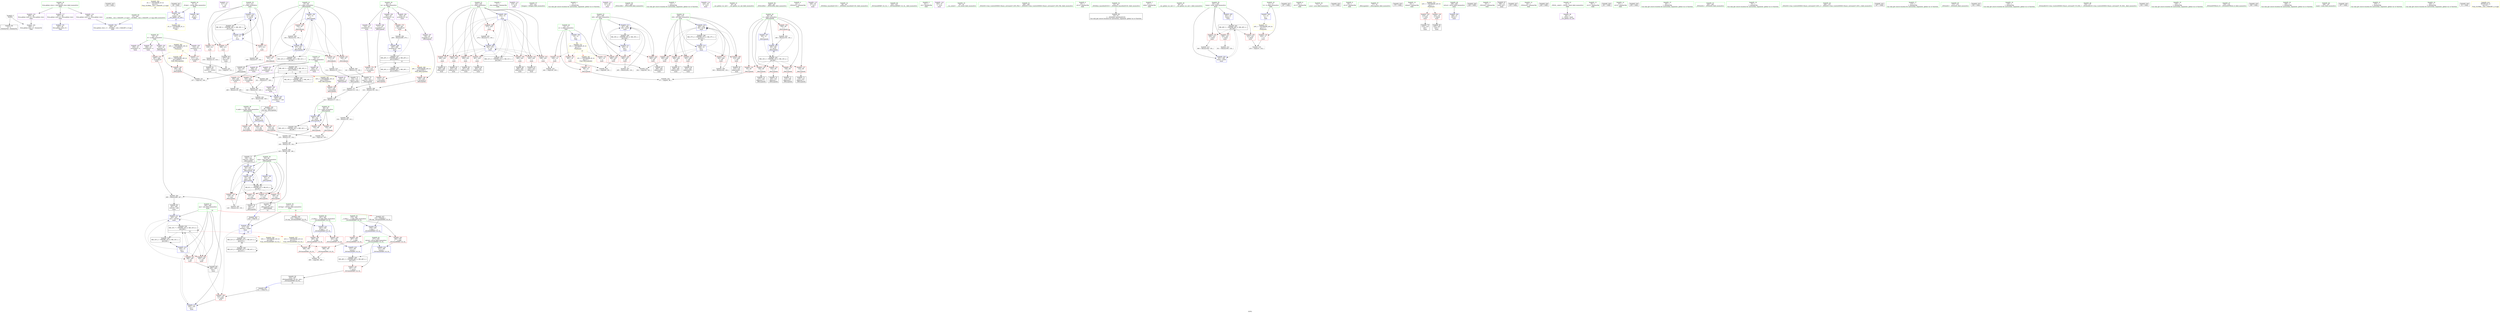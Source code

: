 digraph "SVFG" {
	label="SVFG";

	Node0x559d6043c0b0 [shape=record,color=grey,label="{NodeID: 0\nNullPtr}"];
	Node0x559d6043c0b0 -> Node0x559d60451ab0[style=solid];
	Node0x559d6043c0b0 -> Node0x559d604534a0[style=solid];
	Node0x559d6048faf0 [shape=record,color=black,label="{NodeID: 443\n164 = PHI()\n}"];
	Node0x559d604535a0 [shape=record,color=blue,label="{NodeID: 194\n8\<--69\n_ZL2pi\<--call\n__cxx_global_var_init.1\n|{<s0>23}}"];
	Node0x559d604535a0:s0 -> Node0x559d6047e020[style=dashed,color=blue];
	Node0x559d6044fec0 [shape=record,color=purple,label="{NodeID: 111\n217\<--23\n\<--.str\nmain\n}"];
	Node0x559d6044e790 [shape=record,color=green,label="{NodeID: 28\n18\<--19\nh\<--h_field_insensitive\nGlob }"];
	Node0x559d6044e790 -> Node0x559d60450790[style=solid];
	Node0x559d6044e790 -> Node0x559d60450860[style=solid];
	Node0x559d6044e790 -> Node0x559d60450930[style=solid];
	Node0x559d6044e790 -> Node0x559d60450a00[style=solid];
	Node0x559d604618f0 [shape=record,color=grey,label="{NodeID: 305\n129 = Binary(128, 130, )\n}"];
	Node0x559d604618f0 -> Node0x559d60453a80[style=solid];
	Node0x559d6045bb90 [shape=record,color=blue,label="{NodeID: 222\n381\<--376\n__b.addr\<--__b\n_ZSt3minIiERKT_S2_S2_\n}"];
	Node0x559d6045bb90 -> Node0x559d60458b80[style=dashed];
	Node0x559d6045bb90 -> Node0x559d60458c50[style=dashed];
	Node0x559d604566f0 [shape=record,color=red,label="{NodeID: 139\n159\<--85\n\<--i\n_Z8tryspeedx\n}"];
	Node0x559d604566f0 -> Node0x559d604615f0[style=solid];
	Node0x559d60451170 [shape=record,color=green,label="{NodeID: 56\n213\<--214\nref.tmp\<--ref.tmp_field_insensitive\nmain\n|{|<s1>16}}"];
	Node0x559d60451170 -> Node0x559d6045b6b0[style=solid];
	Node0x559d60451170:s1 -> Node0x559d6048f0e0[style=solid,color=red];
	Node0x559d60457db0 [shape=record,color=red,label="{NodeID: 167\n308\<--209\n\<--i30\nmain\n}"];
	Node0x559d60457db0 -> Node0x559d60452f60[style=solid];
	Node0x559d604529b0 [shape=record,color=black,label="{NodeID: 84\n257\<--256\nidxprom14\<--\nmain\n}"];
	Node0x559d6043b0e0 [shape=record,color=green,label="{NodeID: 1\n7\<--1\n__dso_handle\<--dummyObj\nGlob }"];
	Node0x559d60477da0 [shape=record,color=yellow,style=double,label="{NodeID: 361\n4V_1 = ENCHI(MR_4V_0)\npts\{15 \}\nFun[_Z8tryspeedx]}"];
	Node0x559d60477da0 -> Node0x559d60455850[style=dashed];
	Node0x559d60453670 [shape=record,color=blue,label="{NodeID: 195\n81\<--80\nrt.addr\<--rt\n_Z8tryspeedx\n}"];
	Node0x559d60453670 -> Node0x559d60455d30[style=dashed];
	Node0x559d60453670 -> Node0x559d60455e00[style=dashed];
	Node0x559d60453670 -> Node0x559d60455ed0[style=dashed];
	Node0x559d6044ff90 [shape=record,color=purple,label="{NodeID: 112\n218\<--25\n\<--.str.2\nmain\n}"];
	Node0x559d6044e890 [shape=record,color=green,label="{NodeID: 29\n20\<--21\nm\<--m_field_insensitive\nGlob }"];
	Node0x559d6044e890 -> Node0x559d6044fab0[style=solid];
	Node0x559d6044e890 -> Node0x559d6044fb80[style=solid];
	Node0x559d6044e890 -> Node0x559d6044fc50[style=solid];
	Node0x559d6044e890 -> Node0x559d6044fd20[style=solid];
	Node0x559d6044e890 -> Node0x559d6044fdf0[style=solid];
	Node0x559d60461a70 [shape=record,color=grey,label="{NodeID: 306\n343 = Binary(342, 130, )\n}"];
	Node0x559d60461a70 -> Node0x559d6045b920[style=solid];
	Node0x559d6045bc60 [shape=record,color=blue,label="{NodeID: 223\n377\<--391\nretval\<--\n_ZSt3minIiERKT_S2_S2_\n}"];
	Node0x559d6045bc60 -> Node0x559d6046e2f0[style=dashed];
	Node0x559d604567c0 [shape=record,color=red,label="{NodeID: 140\n101\<--87\n\<--j\n_Z8tryspeedx\n}"];
	Node0x559d604567c0 -> Node0x559d60451d80[style=solid];
	Node0x559d60451240 [shape=record,color=green,label="{NodeID: 57\n220\<--221\nfreopen\<--freopen_field_insensitive\n}"];
	Node0x559d60457e80 [shape=record,color=red,label="{NodeID: 168\n314\<--209\n\<--i30\nmain\n}"];
	Node0x559d60457e80 -> Node0x559d60453030[style=solid];
	Node0x559d60452a80 [shape=record,color=black,label="{NodeID: 85\n262\<--261\nidxprom16\<--\nmain\n}"];
	Node0x559d60441b80 [shape=record,color=green,label="{NodeID: 2\n9\<--1\n\<--dummyObj\nCan only get source location for instruction, argument, global var or function.}"];
	Node0x559d60453740 [shape=record,color=blue,label="{NodeID: 196\n83\<--12\nsum\<--\n_Z8tryspeedx\n}"];
	Node0x559d60453740 -> Node0x559d604759f0[style=dashed];
	Node0x559d60450060 [shape=record,color=purple,label="{NodeID: 113\n223\<--28\n\<--.str.3\nmain\n}"];
	Node0x559d6044e990 [shape=record,color=green,label="{NodeID: 30\n39\<--43\nllvm.global_ctors\<--llvm.global_ctors_field_insensitive\nGlob }"];
	Node0x559d6044e990 -> Node0x559d604554b0[style=solid];
	Node0x559d6044e990 -> Node0x559d60455580[style=solid];
	Node0x559d6044e990 -> Node0x559d60455680[style=solid];
	Node0x559d60461bf0 [shape=record,color=grey,label="{NodeID: 307\n295 = Binary(294, 130, )\n}"];
	Node0x559d60461bf0 -> Node0x559d6045b440[style=solid];
	Node0x559d6045bd30 [shape=record,color=blue,label="{NodeID: 224\n377\<--394\nretval\<--\n_ZSt3minIiERKT_S2_S2_\n}"];
	Node0x559d6045bd30 -> Node0x559d6046e2f0[style=dashed];
	Node0x559d60456890 [shape=record,color=red,label="{NodeID: 141\n113\<--87\n\<--j\n_Z8tryspeedx\n}"];
	Node0x559d60456890 -> Node0x559d60462070[style=solid];
	Node0x559d60451340 [shape=record,color=green,label="{NodeID: 58\n227\<--228\n_ZNSirsERi\<--_ZNSirsERi_field_insensitive\n}"];
	Node0x559d60457f50 [shape=record,color=red,label="{NodeID: 169\n322\<--209\n\<--i30\nmain\n}"];
	Node0x559d60457f50 -> Node0x559d604531d0[style=solid];
	Node0x559d60452b50 [shape=record,color=black,label="{NodeID: 86\n266\<--265\nidxprom18\<--\nmain\n}"];
	Node0x559d60441c10 [shape=record,color=green,label="{NodeID: 3\n12\<--1\n\<--dummyObj\nCan only get source location for instruction, argument, global var or function.}"];
	Node0x559d60453810 [shape=record,color=blue,label="{NodeID: 197\n85\<--12\ni\<--\n_Z8tryspeedx\n}"];
	Node0x559d60453810 -> Node0x559d60475ef0[style=dashed];
	Node0x559d60450130 [shape=record,color=purple,label="{NodeID: 114\n224\<--30\n\<--.str.4\nmain\n}"];
	Node0x559d6044ea90 [shape=record,color=green,label="{NodeID: 31\n44\<--45\n__cxx_global_var_init\<--__cxx_global_var_init_field_insensitive\n}"];
	Node0x559d60461d70 [shape=record,color=grey,label="{NodeID: 308\n338 = Binary(337, 130, )\n}"];
	Node0x559d60461d70 -> Node0x559d6045b850[style=solid];
	Node0x559d60456960 [shape=record,color=red,label="{NodeID: 142\n140\<--87\n\<--j\n_Z8tryspeedx\n}"];
	Node0x559d60456960 -> Node0x559d60461170[style=solid];
	Node0x559d60451440 [shape=record,color=green,label="{NodeID: 59\n246\<--247\n_ZNSirsERx\<--_ZNSirsERx_field_insensitive\n}"];
	Node0x559d60458020 [shape=record,color=red,label="{NodeID: 170\n342\<--209\n\<--i30\nmain\n}"];
	Node0x559d60458020 -> Node0x559d60461a70[style=solid];
	Node0x559d60452c20 [shape=record,color=black,label="{NodeID: 87\n285\<--284\nidxprom24\<--\nmain\n}"];
	Node0x559d60441ca0 [shape=record,color=green,label="{NodeID: 4\n22\<--1\n_ZSt4cerr\<--dummyObj\nGlob }"];
	Node0x559d604538e0 [shape=record,color=blue,label="{NodeID: 198\n87\<--12\nj\<--\n_Z8tryspeedx\n}"];
	Node0x559d604538e0 -> Node0x559d604567c0[style=dashed];
	Node0x559d604538e0 -> Node0x559d60456890[style=dashed];
	Node0x559d604538e0 -> Node0x559d60456960[style=dashed];
	Node0x559d604538e0 -> Node0x559d60456a30[style=dashed];
	Node0x559d604538e0 -> Node0x559d60453c20[style=dashed];
	Node0x559d604538e0 -> Node0x559d604763f0[style=dashed];
	Node0x559d60455390 [shape=record,color=purple,label="{NodeID: 115\n346\<--35\n\<--.str.5\nmain\n}"];
	Node0x559d6044eb90 [shape=record,color=green,label="{NodeID: 32\n48\<--49\n_ZNSt8ios_base4InitC1Ev\<--_ZNSt8ios_base4InitC1Ev_field_insensitive\n}"];
	Node0x559d60461ef0 [shape=record,color=grey,label="{NodeID: 309\n135 = Binary(133, 134, )\n}"];
	Node0x559d60461ef0 -> Node0x559d60460cf0[style=solid];
	Node0x559d60456a30 [shape=record,color=red,label="{NodeID: 143\n154\<--87\n\<--j\n_Z8tryspeedx\n}"];
	Node0x559d60456a30 -> Node0x559d604609f0[style=solid];
	Node0x559d60451540 [shape=record,color=green,label="{NodeID: 60\n332\<--333\n_ZSt3minIiERKT_S2_S2_\<--_ZSt3minIiERKT_S2_S2__field_insensitive\n}"];
	Node0x559d604580f0 [shape=record,color=red,label="{NodeID: 171\n306\<--211\n\<--j\nmain\n}"];
	Node0x559d604580f0 -> Node0x559d60452e90[style=solid];
	Node0x559d60452cf0 [shape=record,color=black,label="{NodeID: 88\n289\<--288\nconv\<--\nmain\n}"];
	Node0x559d60452cf0 -> Node0x559d60461770[style=solid];
	Node0x559d60441d30 [shape=record,color=green,label="{NodeID: 5\n23\<--1\n.str\<--dummyObj\nGlob }"];
	Node0x559d604539b0 [shape=record,color=blue,label="{NodeID: 199\n89\<--122\nc\<--mul9\n_Z8tryspeedx\n}"];
	Node0x559d604539b0 -> Node0x559d60456b00[style=dashed];
	Node0x559d604539b0 -> Node0x559d60456bd0[style=dashed];
	Node0x559d604539b0 -> Node0x559d604539b0[style=dashed];
	Node0x559d604539b0 -> Node0x559d604768f0[style=dashed];
	Node0x559d60455420 [shape=record,color=purple,label="{NodeID: 116\n353\<--37\n\<--.str.6\nmain\n}"];
	Node0x559d6044ec90 [shape=record,color=green,label="{NodeID: 33\n54\<--55\n__cxa_atexit\<--__cxa_atexit_field_insensitive\n}"];
	Node0x559d60462070 [shape=record,color=grey,label="{NodeID: 310\n114 = Binary(115, 113, )\n}"];
	Node0x559d60462070 -> Node0x559d60451ff0[style=solid];
	Node0x559d60456b00 [shape=record,color=red,label="{NodeID: 144\n125\<--89\n\<--c\n_Z8tryspeedx\n}"];
	Node0x559d60456b00 -> Node0x559d60462970[style=solid];
	Node0x559d60451640 [shape=record,color=green,label="{NodeID: 61\n348\<--349\n_ZStlsISt11char_traitsIcEERSt13basic_ostreamIcT_ES5_PKc\<--_ZStlsISt11char_traitsIcEERSt13basic_ostreamIcT_ES5_PKc_field_insensitive\n}"];
	Node0x559d604581c0 [shape=record,color=red,label="{NodeID: 172\n318\<--211\n\<--j\nmain\n}"];
	Node0x559d604581c0 -> Node0x559d604627f0[style=solid];
	Node0x559d60452dc0 [shape=record,color=black,label="{NodeID: 89\n291\<--290\nconv26\<--add\nmain\n}"];
	Node0x559d60452dc0 -> Node0x559d6045b370[style=solid];
	Node0x559d6044d650 [shape=record,color=green,label="{NodeID: 6\n25\<--1\n.str.2\<--dummyObj\nGlob }"];
	Node0x559d60453a80 [shape=record,color=blue,label="{NodeID: 200\n83\<--129\nsum\<--inc\n_Z8tryspeedx\n}"];
	Node0x559d60453a80 -> Node0x559d60455fa0[style=dashed];
	Node0x559d60453a80 -> Node0x559d60456070[style=dashed];
	Node0x559d60453a80 -> Node0x559d60453a80[style=dashed];
	Node0x559d60453a80 -> Node0x559d60453b50[style=dashed];
	Node0x559d60453a80 -> Node0x559d604759f0[style=dashed];
	Node0x559d604554b0 [shape=record,color=purple,label="{NodeID: 117\n407\<--39\nllvm.global_ctors_0\<--llvm.global_ctors\nGlob }"];
	Node0x559d604554b0 -> Node0x559d604591c0[style=solid];
	Node0x559d6044ed90 [shape=record,color=green,label="{NodeID: 34\n53\<--59\n_ZNSt8ios_base4InitD1Ev\<--_ZNSt8ios_base4InitD1Ev_field_insensitive\n}"];
	Node0x559d6044ed90 -> Node0x559d60451c80[style=solid];
	Node0x559d604621f0 [shape=record,color=grey,label="{NodeID: 311\n117 = Binary(112, 116, )\n}"];
	Node0x559d604621f0 -> Node0x559d60462670[style=solid];
	Node0x559d60456bd0 [shape=record,color=red,label="{NodeID: 145\n134\<--89\n\<--c\n_Z8tryspeedx\n}"];
	Node0x559d60456bd0 -> Node0x559d60461ef0[style=solid];
	Node0x559d60451740 [shape=record,color=green,label="{NodeID: 62\n377\<--378\nretval\<--retval_field_insensitive\n_ZSt3minIiERKT_S2_S2_\n}"];
	Node0x559d60451740 -> Node0x559d60458910[style=solid];
	Node0x559d60451740 -> Node0x559d6045bc60[style=solid];
	Node0x559d60451740 -> Node0x559d6045bd30[style=solid];
	Node0x559d6047e020 [shape=record,color=yellow,style=double,label="{NodeID: 422\n2V_2 = CSCHI(MR_2V_1)\npts\{10 \}\nCS[]}"];
	Node0x559d604719f0 [shape=record,color=black,label="{NodeID: 339\nMR_33V_7 = PHI(MR_33V_8, MR_33V_6, )\npts\{206 \}\n|{|<s5>16}}"];
	Node0x559d604719f0 -> Node0x559d604579a0[style=dashed];
	Node0x559d604719f0 -> Node0x559d60458840[style=dashed];
	Node0x559d604719f0 -> Node0x559d6045b780[style=dashed];
	Node0x559d604719f0 -> Node0x559d604719f0[style=dashed];
	Node0x559d604719f0 -> Node0x559d604736f0[style=dashed];
	Node0x559d604719f0:s5 -> Node0x559d60477910[style=dashed,color=red];
	Node0x559d60458290 [shape=record,color=red,label="{NodeID: 173\n337\<--211\n\<--j\nmain\n}"];
	Node0x559d60458290 -> Node0x559d60461d70[style=solid];
	Node0x559d60452e90 [shape=record,color=black,label="{NodeID: 90\n307\<--306\nconv35\<--\nmain\n}"];
	Node0x559d60452e90 -> Node0x559d60463570[style=solid];
	Node0x559d6044d6e0 [shape=record,color=green,label="{NodeID: 7\n27\<--1\nstdin\<--dummyObj\nGlob }"];
	Node0x559d60478310 [shape=record,color=yellow,style=double,label="{NodeID: 367\n16V_1 = ENCHI(MR_16V_0)\npts\{170000 \}\nFun[_Z8tryspeedx]}"];
	Node0x559d60478310 -> Node0x559d60456e40[style=dashed];
	Node0x559d60453b50 [shape=record,color=blue,label="{NodeID: 201\n83\<--150\nsum\<--conv19\n_Z8tryspeedx\n}"];
	Node0x559d60453b50 -> Node0x559d60455fa0[style=dashed];
	Node0x559d60453b50 -> Node0x559d60456070[style=dashed];
	Node0x559d60453b50 -> Node0x559d60453a80[style=dashed];
	Node0x559d60453b50 -> Node0x559d60453b50[style=dashed];
	Node0x559d60453b50 -> Node0x559d604759f0[style=dashed];
	Node0x559d60455580 [shape=record,color=purple,label="{NodeID: 118\n408\<--39\nllvm.global_ctors_1\<--llvm.global_ctors\nGlob }"];
	Node0x559d60455580 -> Node0x559d604533a0[style=solid];
	Node0x559d6044ee90 [shape=record,color=green,label="{NodeID: 35\n66\<--67\n__cxx_global_var_init.1\<--__cxx_global_var_init.1_field_insensitive\n}"];
	Node0x559d60462370 [shape=record,color=grey,label="{NodeID: 312\n351 = Binary(350, 130, )\n}"];
	Node0x559d60456ca0 [shape=record,color=red,label="{NodeID: 146\n106\<--105\n\<--arrayidx\n_Z8tryspeedx\n}"];
	Node0x559d60456ca0 -> Node0x559d604630f0[style=solid];
	Node0x559d60451810 [shape=record,color=green,label="{NodeID: 63\n379\<--380\n__a.addr\<--__a.addr_field_insensitive\n_ZSt3minIiERKT_S2_S2_\n}"];
	Node0x559d60451810 -> Node0x559d604589e0[style=solid];
	Node0x559d60451810 -> Node0x559d60458ab0[style=solid];
	Node0x559d60451810 -> Node0x559d6045bac0[style=solid];
	Node0x559d600ba990 [shape=record,color=black,label="{NodeID: 423\n167 = PHI()\n}"];
	Node0x559d60458360 [shape=record,color=red,label="{NodeID: 174\n259\<--258\n\<--arrayidx15\nmain\n}"];
	Node0x559d60458360 -> Node0x559d60461470[style=solid];
	Node0x559d60452f60 [shape=record,color=black,label="{NodeID: 91\n309\<--308\nidxprom36\<--\nmain\n}"];
	Node0x559d6044d770 [shape=record,color=green,label="{NodeID: 8\n28\<--1\n.str.3\<--dummyObj\nGlob }"];
	Node0x559d604783f0 [shape=record,color=yellow,style=double,label="{NodeID: 368\n18V_1 = ENCHI(MR_18V_0)\npts\{190000 \}\nFun[_Z8tryspeedx]}"];
	Node0x559d604783f0 -> Node0x559d60456ca0[style=dashed];
	Node0x559d60453c20 [shape=record,color=blue,label="{NodeID: 202\n87\<--155\nj\<--inc20\n_Z8tryspeedx\n}"];
	Node0x559d60453c20 -> Node0x559d604567c0[style=dashed];
	Node0x559d60453c20 -> Node0x559d60456890[style=dashed];
	Node0x559d60453c20 -> Node0x559d60456960[style=dashed];
	Node0x559d60453c20 -> Node0x559d60456a30[style=dashed];
	Node0x559d60453c20 -> Node0x559d60453c20[style=dashed];
	Node0x559d60453c20 -> Node0x559d604763f0[style=dashed];
	Node0x559d60455680 [shape=record,color=purple,label="{NodeID: 119\n409\<--39\nllvm.global_ctors_2\<--llvm.global_ctors\nGlob }"];
	Node0x559d60455680 -> Node0x559d604534a0[style=solid];
	Node0x559d6044ef90 [shape=record,color=green,label="{NodeID: 36\n71\<--72\nacos\<--acos_field_insensitive\n}"];
	Node0x559d604624f0 [shape=record,color=grey,label="{NodeID: 313\n360 = Binary(359, 130, )\n}"];
	Node0x559d604624f0 -> Node0x559d6045b9f0[style=solid];
	Node0x559d60456d70 [shape=record,color=red,label="{NodeID: 147\n112\<--111\n\<--arrayidx5\n_Z8tryspeedx\n}"];
	Node0x559d60456d70 -> Node0x559d604621f0[style=solid];
	Node0x559d604518e0 [shape=record,color=green,label="{NodeID: 64\n381\<--382\n__b.addr\<--__b.addr_field_insensitive\n_ZSt3minIiERKT_S2_S2_\n}"];
	Node0x559d604518e0 -> Node0x559d60458b80[style=solid];
	Node0x559d604518e0 -> Node0x559d60458c50[style=solid];
	Node0x559d604518e0 -> Node0x559d6045bb90[style=solid];
	Node0x559d6048e1e0 [shape=record,color=black,label="{NodeID: 424\n172 = PHI()\n}"];
	Node0x559d604723f0 [shape=record,color=black,label="{NodeID: 341\nMR_41V_4 = PHI(MR_41V_5, MR_41V_3, )\npts\{214 \}\n}"];
	Node0x559d604723f0 -> Node0x559d6045b6b0[style=dashed];
	Node0x559d604723f0 -> Node0x559d604723f0[style=dashed];
	Node0x559d604723f0 -> Node0x559d60474af0[style=dashed];
	Node0x559d60458430 [shape=record,color=red,label="{NodeID: 175\n268\<--267\n\<--arrayidx19\nmain\n}"];
	Node0x559d60458430 -> Node0x559d60460570[style=solid];
	Node0x559d60453030 [shape=record,color=black,label="{NodeID: 92\n315\<--314\nidxprom40\<--\nmain\n}"];
	Node0x559d6044d800 [shape=record,color=green,label="{NodeID: 9\n30\<--1\n.str.4\<--dummyObj\nGlob }"];
	Node0x559d604784d0 [shape=record,color=yellow,style=double,label="{NodeID: 369\n20V_1 = ENCHI(MR_20V_0)\npts\{210000 \}\nFun[_Z8tryspeedx]}"];
	Node0x559d604784d0 -> Node0x559d60456d70[style=dashed];
	Node0x559d604784d0 -> Node0x559d60456f10[style=dashed];
	Node0x559d60453cf0 [shape=record,color=blue,label="{NodeID: 203\n85\<--160\ni\<--inc22\n_Z8tryspeedx\n}"];
	Node0x559d60453cf0 -> Node0x559d60475ef0[style=dashed];
	Node0x559d60455780 [shape=record,color=red,label="{NodeID: 120\n232\<--11\n\<--tc\nmain\n}"];
	Node0x559d60455780 -> Node0x559d60462df0[style=solid];
	Node0x559d6044f090 [shape=record,color=green,label="{NodeID: 37\n77\<--78\n_Z8tryspeedx\<--_Z8tryspeedx_field_insensitive\n}"];
	Node0x559d60462670 [shape=record,color=grey,label="{NodeID: 314\n122 = Binary(117, 121, )\n}"];
	Node0x559d60462670 -> Node0x559d604539b0[style=solid];
	Node0x559d60456e40 [shape=record,color=red,label="{NodeID: 148\n121\<--120\n\<--arrayidx8\n_Z8tryspeedx\n}"];
	Node0x559d60456e40 -> Node0x559d60462670[style=solid];
	Node0x559d604519b0 [shape=record,color=green,label="{NodeID: 65\n41\<--402\n_GLOBAL__sub_I_GlebsHP_2_0.cpp\<--_GLOBAL__sub_I_GlebsHP_2_0.cpp_field_insensitive\n}"];
	Node0x559d604519b0 -> Node0x559d604533a0[style=solid];
	Node0x559d6048e2e0 [shape=record,color=black,label="{NodeID: 425\n175 = PHI()\n}"];
	Node0x559d60473100 [shape=record,color=black,label="{NodeID: 342\nMR_29V_3 = PHI(MR_29V_4, MR_29V_2, )\npts\{202 \}\n}"];
	Node0x559d60473100 -> Node0x559d60456fe0[style=dashed];
	Node0x559d60473100 -> Node0x559d604570b0[style=dashed];
	Node0x559d60473100 -> Node0x559d60457180[style=dashed];
	Node0x559d60473100 -> Node0x559d6045b9f0[style=dashed];
	Node0x559d60458500 [shape=record,color=red,label="{NodeID: 176\n287\<--286\n\<--arrayidx25\nmain\n}"];
	Node0x559d60458500 -> Node0x559d60461770[style=solid];
	Node0x559d60453100 [shape=record,color=black,label="{NodeID: 93\n320\<--319\nconv43\<--mul42\nmain\n}"];
	Node0x559d60453100 -> Node0x559d60460b70[style=solid];
	Node0x559d6044d890 [shape=record,color=green,label="{NodeID: 10\n32\<--1\nstdout\<--dummyObj\nGlob }"];
	Node0x559d604785b0 [shape=record,color=yellow,style=double,label="{NodeID: 370\n22V_1 = ENCHI(MR_22V_0)\npts\{1 \}\nFun[main]}"];
	Node0x559d604785b0 -> Node0x559d60455b90[style=dashed];
	Node0x559d604785b0 -> Node0x559d60455c60[style=dashed];
	Node0x559d60453dc0 [shape=record,color=blue,label="{NodeID: 204\n199\<--12\nretval\<--\nmain\n}"];
	Node0x559d60455850 [shape=record,color=red,label="{NodeID: 121\n96\<--14\n\<--n\n_Z8tryspeedx\n}"];
	Node0x559d60455850 -> Node0x559d60462f70[style=solid];
	Node0x559d6044f190 [shape=record,color=green,label="{NodeID: 38\n81\<--82\nrt.addr\<--rt.addr_field_insensitive\n_Z8tryspeedx\n}"];
	Node0x559d6044f190 -> Node0x559d60455d30[style=solid];
	Node0x559d6044f190 -> Node0x559d60455e00[style=solid];
	Node0x559d6044f190 -> Node0x559d60455ed0[style=solid];
	Node0x559d6044f190 -> Node0x559d60453670[style=solid];
	Node0x559d604627f0 [shape=record,color=grey,label="{NodeID: 315\n319 = Binary(115, 318, )\n}"];
	Node0x559d604627f0 -> Node0x559d60453100[style=solid];
	Node0x559d60456f10 [shape=record,color=red,label="{NodeID: 149\n139\<--138\n\<--arrayidx12\n_Z8tryspeedx\n}"];
	Node0x559d60456f10 -> Node0x559d60460ff0[style=solid];
	Node0x559d60451ab0 [shape=record,color=black,label="{NodeID: 66\n2\<--3\ndummyVal\<--dummyVal\n}"];
	Node0x559d6048e3b0 [shape=record,color=black,label="{NodeID: 426\n226 = PHI()\n}"];
	Node0x559d604731f0 [shape=record,color=black,label="{NodeID: 343\nMR_31V_2 = PHI(MR_31V_4, MR_31V_1, )\npts\{204 \}\n}"];
	Node0x559d604731f0 -> Node0x559d60453f60[style=dashed];
	Node0x559d604585d0 [shape=record,color=red,label="{NodeID: 177\n311\<--310\n\<--arrayidx37\nmain\n}"];
	Node0x559d604585d0 -> Node0x559d60463570[style=solid];
	Node0x559d604531d0 [shape=record,color=black,label="{NodeID: 94\n323\<--322\nidxprom45\<--\nmain\n}"];
	Node0x559d6044d920 [shape=record,color=green,label="{NodeID: 11\n33\<--1\n_ZSt3cin\<--dummyObj\nGlob }"];
	Node0x559d604786c0 [shape=record,color=yellow,style=double,label="{NodeID: 371\n24V_1 = ENCHI(MR_24V_0)\npts\{13 \}\nFun[main]}"];
	Node0x559d604786c0 -> Node0x559d60455780[style=dashed];
	Node0x559d60453e90 [shape=record,color=blue,label="{NodeID: 205\n201\<--12\ntnum\<--\nmain\n}"];
	Node0x559d60453e90 -> Node0x559d60473100[style=dashed];
	Node0x559d60455920 [shape=record,color=red,label="{NodeID: 122\n239\<--14\n\<--n\nmain\n}"];
	Node0x559d60455920 -> Node0x559d604633f0[style=solid];
	Node0x559d6044f260 [shape=record,color=green,label="{NodeID: 39\n83\<--84\nsum\<--sum_field_insensitive\n_Z8tryspeedx\n}"];
	Node0x559d6044f260 -> Node0x559d60455fa0[style=solid];
	Node0x559d6044f260 -> Node0x559d60456070[style=solid];
	Node0x559d6044f260 -> Node0x559d60456140[style=solid];
	Node0x559d6044f260 -> Node0x559d60456210[style=solid];
	Node0x559d6044f260 -> Node0x559d60453740[style=solid];
	Node0x559d6044f260 -> Node0x559d60453a80[style=solid];
	Node0x559d6044f260 -> Node0x559d60453b50[style=solid];
	Node0x559d60462970 [shape=record,color=grey,label="{NodeID: 316\n126 = cmp(124, 125, )\n}"];
	Node0x559d60456fe0 [shape=record,color=red,label="{NodeID: 150\n231\<--201\n\<--tnum\nmain\n}"];
	Node0x559d60456fe0 -> Node0x559d60462df0[style=solid];
	Node0x559d60451bb0 [shape=record,color=black,label="{NodeID: 67\n198\<--12\nmain_ret\<--\nmain\n}"];
	Node0x559d6048e480 [shape=record,color=black,label="{NodeID: 427\n235 = PHI()\n}"];
	Node0x559d604736f0 [shape=record,color=black,label="{NodeID: 344\nMR_33V_2 = PHI(MR_33V_6, MR_33V_1, )\npts\{206 \}\n}"];
	Node0x559d604736f0 -> Node0x559d604542a0[style=dashed];
	Node0x559d604586a0 [shape=record,color=red,label="{NodeID: 178\n317\<--316\n\<--arrayidx41\nmain\n}"];
	Node0x559d604586a0 -> Node0x559d60460b70[style=solid];
	Node0x559d604532a0 [shape=record,color=black,label="{NodeID: 95\n374\<--397\n_ZSt3minIiERKT_S2_S2__ret\<--\n_ZSt3minIiERKT_S2_S2_\n|{<s0>16}}"];
	Node0x559d604532a0:s0 -> Node0x559d6048e8b0[style=solid,color=blue];
	Node0x559d6044d9b0 [shape=record,color=green,label="{NodeID: 12\n34\<--1\n_ZSt4cout\<--dummyObj\nGlob }"];
	Node0x559d604787a0 [shape=record,color=yellow,style=double,label="{NodeID: 372\n4V_1 = ENCHI(MR_4V_0)\npts\{15 \}\nFun[main]|{|<s3>15}}"];
	Node0x559d604787a0 -> Node0x559d60455920[style=dashed];
	Node0x559d604787a0 -> Node0x559d604559f0[style=dashed];
	Node0x559d604787a0 -> Node0x559d60455ac0[style=dashed];
	Node0x559d604787a0:s3 -> Node0x559d60477da0[style=dashed,color=red];
	Node0x559d60453f60 [shape=record,color=blue,label="{NodeID: 206\n203\<--12\ni\<--\nmain\n}"];
	Node0x559d60453f60 -> Node0x559d60457250[style=dashed];
	Node0x559d60453f60 -> Node0x559d60457320[style=dashed];
	Node0x559d60453f60 -> Node0x559d604573f0[style=dashed];
	Node0x559d60453f60 -> Node0x559d604574c0[style=dashed];
	Node0x559d60453f60 -> Node0x559d60457590[style=dashed];
	Node0x559d60453f60 -> Node0x559d60457660[style=dashed];
	Node0x559d60453f60 -> Node0x559d60457730[style=dashed];
	Node0x559d60453f60 -> Node0x559d60457800[style=dashed];
	Node0x559d60453f60 -> Node0x559d604541d0[style=dashed];
	Node0x559d60453f60 -> Node0x559d604731f0[style=dashed];
	Node0x559d604559f0 [shape=record,color=red,label="{NodeID: 123\n281\<--14\n\<--n\nmain\n}"];
	Node0x559d604559f0 -> Node0x559d60462c70[style=solid];
	Node0x559d6044f330 [shape=record,color=green,label="{NodeID: 40\n85\<--86\ni\<--i_field_insensitive\n_Z8tryspeedx\n}"];
	Node0x559d6044f330 -> Node0x559d604562e0[style=solid];
	Node0x559d6044f330 -> Node0x559d604563b0[style=solid];
	Node0x559d6044f330 -> Node0x559d60456480[style=solid];
	Node0x559d6044f330 -> Node0x559d60456550[style=solid];
	Node0x559d6044f330 -> Node0x559d60456620[style=solid];
	Node0x559d6044f330 -> Node0x559d604566f0[style=solid];
	Node0x559d6044f330 -> Node0x559d60453810[style=solid];
	Node0x559d6044f330 -> Node0x559d60453cf0[style=solid];
	Node0x559d60462af0 [shape=record,color=grey,label="{NodeID: 317\n389 = cmp(386, 388, )\n}"];
	Node0x559d604570b0 [shape=record,color=red,label="{NodeID: 151\n350\<--201\n\<--tnum\nmain\n}"];
	Node0x559d604570b0 -> Node0x559d60462370[style=solid];
	Node0x559d60451c80 [shape=record,color=black,label="{NodeID: 68\n52\<--53\n\<--_ZNSt8ios_base4InitD1Ev\nCan only get source location for instruction, argument, global var or function.}"];
	Node0x559d6048e580 [shape=record,color=black,label="{NodeID: 428\n245 = PHI()\n}"];
	Node0x559d60473bf0 [shape=record,color=black,label="{NodeID: 345\nMR_35V_2 = PHI(MR_35V_4, MR_35V_1, )\npts\{208 \}\n}"];
	Node0x559d60473bf0 -> Node0x559d6045b2a0[style=dashed];
	Node0x559d60458770 [shape=record,color=red,label="{NodeID: 179\n325\<--324\n\<--arrayidx46\nmain\n}"];
	Node0x559d60458770 -> Node0x559d604603f0[style=solid];
	Node0x559d604502b0 [shape=record,color=purple,label="{NodeID: 96\n50\<--4\n\<--_ZStL8__ioinit\n__cxx_global_var_init\n}"];
	Node0x559d6044da40 [shape=record,color=green,label="{NodeID: 13\n35\<--1\n.str.5\<--dummyObj\nGlob }"];
	Node0x559d60454030 [shape=record,color=blue,label="{NodeID: 207\n263\<--260\narrayidx17\<--sub\nmain\n}"];
	Node0x559d60454030 -> Node0x559d6046d8f0[style=dashed];
	Node0x559d60455ac0 [shape=record,color=red,label="{NodeID: 124\n301\<--14\n\<--n\nmain\n}"];
	Node0x559d60455ac0 -> Node0x559d60463270[style=solid];
	Node0x559d6044f400 [shape=record,color=green,label="{NodeID: 41\n87\<--88\nj\<--j_field_insensitive\n_Z8tryspeedx\n}"];
	Node0x559d6044f400 -> Node0x559d604567c0[style=solid];
	Node0x559d6044f400 -> Node0x559d60456890[style=solid];
	Node0x559d6044f400 -> Node0x559d60456960[style=solid];
	Node0x559d6044f400 -> Node0x559d60456a30[style=solid];
	Node0x559d6044f400 -> Node0x559d604538e0[style=solid];
	Node0x559d6044f400 -> Node0x559d60453c20[style=solid];
	Node0x559d60462c70 [shape=record,color=grey,label="{NodeID: 318\n282 = cmp(280, 281, )\n}"];
	Node0x559d60457180 [shape=record,color=red,label="{NodeID: 152\n359\<--201\n\<--tnum\nmain\n}"];
	Node0x559d60457180 -> Node0x559d604624f0[style=solid];
	Node0x559d60451d80 [shape=record,color=black,label="{NodeID: 69\n102\<--101\nconv\<--\n_Z8tryspeedx\n}"];
	Node0x559d60451d80 -> Node0x559d604630f0[style=solid];
	Node0x559d6048e6e0 [shape=record,color=black,label="{NodeID: 429\n251 = PHI()\n}"];
	Node0x559d604740f0 [shape=record,color=black,label="{NodeID: 346\nMR_37V_2 = PHI(MR_37V_4, MR_37V_1, )\npts\{210 \}\n}"];
	Node0x559d604740f0 -> Node0x559d6045b510[style=dashed];
	Node0x559d60458840 [shape=record,color=red,label="{NodeID: 180\n334\<--331\n\<--call50\nmain\n}"];
	Node0x559d60458840 -> Node0x559d6045b780[style=solid];
	Node0x559d60450380 [shape=record,color=purple,label="{NodeID: 97\n120\<--16\narrayidx8\<--d\n_Z8tryspeedx\n}"];
	Node0x559d60450380 -> Node0x559d60456e40[style=solid];
	Node0x559d6044dad0 [shape=record,color=green,label="{NodeID: 14\n37\<--1\n.str.6\<--dummyObj\nGlob }"];
	Node0x559d604603f0 [shape=record,color=grey,label="{NodeID: 291\n326 = Binary(321, 325, )\n}"];
	Node0x559d604603f0 -> Node0x559d604606f0[style=solid];
	Node0x559d60454100 [shape=record,color=blue,label="{NodeID: 208\n267\<--269\narrayidx19\<--mul\nmain\n}"];
	Node0x559d60454100 -> Node0x559d6046ddf0[style=dashed];
	Node0x559d60455b90 [shape=record,color=red,label="{NodeID: 125\n216\<--27\n\<--stdin\nmain\n}"];
	Node0x559d60455b90 -> Node0x559d604525a0[style=solid];
	Node0x559d6044f4d0 [shape=record,color=green,label="{NodeID: 42\n89\<--90\nc\<--c_field_insensitive\n_Z8tryspeedx\n}"];
	Node0x559d6044f4d0 -> Node0x559d60456b00[style=solid];
	Node0x559d6044f4d0 -> Node0x559d60456bd0[style=solid];
	Node0x559d6044f4d0 -> Node0x559d604539b0[style=solid];
	Node0x559d60462df0 [shape=record,color=grey,label="{NodeID: 319\n233 = cmp(231, 232, )\n}"];
	Node0x559d60457250 [shape=record,color=red,label="{NodeID: 153\n238\<--203\n\<--i\nmain\n}"];
	Node0x559d60457250 -> Node0x559d604633f0[style=solid];
	Node0x559d60451e50 [shape=record,color=black,label="{NodeID: 70\n104\<--103\nidxprom\<--\n_Z8tryspeedx\n}"];
	Node0x559d6048e7e0 [shape=record,color=black,label="{NodeID: 430\n255 = PHI()\n}"];
	Node0x559d604745f0 [shape=record,color=black,label="{NodeID: 347\nMR_39V_2 = PHI(MR_39V_3, MR_39V_1, )\npts\{212 \}\n}"];
	Node0x559d604745f0 -> Node0x559d6045b5e0[style=dashed];
	Node0x559d604745f0 -> Node0x559d604745f0[style=dashed];
	Node0x559d60458910 [shape=record,color=red,label="{NodeID: 181\n397\<--377\n\<--retval\n_ZSt3minIiERKT_S2_S2_\n}"];
	Node0x559d60458910 -> Node0x559d604532a0[style=solid];
	Node0x559d60450450 [shape=record,color=purple,label="{NodeID: 98\n244\<--16\narrayidx\<--d\nmain\n}"];
	Node0x559d6044db60 [shape=record,color=green,label="{NodeID: 15\n40\<--1\n\<--dummyObj\nCan only get source location for instruction, argument, global var or function.}"];
	Node0x559d60460570 [shape=record,color=grey,label="{NodeID: 292\n269 = Binary(268, 270, )\n}"];
	Node0x559d60460570 -> Node0x559d60454100[style=solid];
	Node0x559d604541d0 [shape=record,color=blue,label="{NodeID: 209\n203\<--274\ni\<--inc\nmain\n}"];
	Node0x559d604541d0 -> Node0x559d60457250[style=dashed];
	Node0x559d604541d0 -> Node0x559d60457320[style=dashed];
	Node0x559d604541d0 -> Node0x559d604573f0[style=dashed];
	Node0x559d604541d0 -> Node0x559d604574c0[style=dashed];
	Node0x559d604541d0 -> Node0x559d60457590[style=dashed];
	Node0x559d604541d0 -> Node0x559d60457660[style=dashed];
	Node0x559d604541d0 -> Node0x559d60457730[style=dashed];
	Node0x559d604541d0 -> Node0x559d60457800[style=dashed];
	Node0x559d604541d0 -> Node0x559d604541d0[style=dashed];
	Node0x559d604541d0 -> Node0x559d604731f0[style=dashed];
	Node0x559d60455c60 [shape=record,color=red,label="{NodeID: 126\n222\<--32\n\<--stdout\nmain\n}"];
	Node0x559d60455c60 -> Node0x559d60452670[style=solid];
	Node0x559d6044f5a0 [shape=record,color=green,label="{NodeID: 43\n165\<--166\n_ZNSolsEx\<--_ZNSolsEx_field_insensitive\n}"];
	Node0x559d60462f70 [shape=record,color=grey,label="{NodeID: 320\n97 = cmp(95, 96, )\n}"];
	Node0x559d60457320 [shape=record,color=red,label="{NodeID: 154\n242\<--203\n\<--i\nmain\n}"];
	Node0x559d60457320 -> Node0x559d60452740[style=solid];
	Node0x559d60451f20 [shape=record,color=black,label="{NodeID: 71\n110\<--109\nidxprom4\<--\n_Z8tryspeedx\n}"];
	Node0x559d6048e8b0 [shape=record,color=black,label="{NodeID: 431\n331 = PHI(374, )\n}"];
	Node0x559d6048e8b0 -> Node0x559d60458840[style=solid];
	Node0x559d60474af0 [shape=record,color=black,label="{NodeID: 348\nMR_41V_2 = PHI(MR_41V_3, MR_41V_1, )\npts\{214 \}\n}"];
	Node0x559d60474af0 -> Node0x559d604723f0[style=dashed];
	Node0x559d60474af0 -> Node0x559d60474af0[style=dashed];
	Node0x559d604589e0 [shape=record,color=red,label="{NodeID: 182\n387\<--379\n\<--__a.addr\n_ZSt3minIiERKT_S2_S2_\n}"];
	Node0x559d604589e0 -> Node0x559d60458df0[style=solid];
	Node0x559d60450520 [shape=record,color=purple,label="{NodeID: 99\n258\<--16\narrayidx15\<--d\nmain\n}"];
	Node0x559d60450520 -> Node0x559d60458360[style=solid];
	Node0x559d6044dbf0 [shape=record,color=green,label="{NodeID: 16\n70\<--1\n\<--dummyObj\nCan only get source location for instruction, argument, global var or function.}"];
	Node0x559d604606f0 [shape=record,color=grey,label="{NodeID: 293\n327 = Binary(326, 328, )\n|{<s0>15}}"];
	Node0x559d604606f0:s0 -> Node0x559d6048f220[style=solid,color=red];
	Node0x559d604542a0 [shape=record,color=blue,label="{NodeID: 210\n205\<--12\nans\<--\nmain\n}"];
	Node0x559d604542a0 -> Node0x559d604578d0[style=dashed];
	Node0x559d604542a0 -> Node0x559d604579a0[style=dashed];
	Node0x559d604542a0 -> Node0x559d6045b370[style=dashed];
	Node0x559d604542a0 -> Node0x559d604719f0[style=dashed];
	Node0x559d604542a0 -> Node0x559d604736f0[style=dashed];
	Node0x559d60455d30 [shape=record,color=red,label="{NodeID: 127\n124\<--81\n\<--rt.addr\n_Z8tryspeedx\n}"];
	Node0x559d60455d30 -> Node0x559d60462970[style=solid];
	Node0x559d6044f6a0 [shape=record,color=green,label="{NodeID: 44\n169\<--170\n_ZStlsISt11char_traitsIcEERSt13basic_ostreamIcT_ES5_c\<--_ZStlsISt11char_traitsIcEERSt13basic_ostreamIcT_ES5_c_field_insensitive\n}"];
	Node0x559d604630f0 [shape=record,color=grey,label="{NodeID: 321\n107 = cmp(102, 106, )\n}"];
	Node0x559d604573f0 [shape=record,color=red,label="{NodeID: 155\n248\<--203\n\<--i\nmain\n}"];
	Node0x559d604573f0 -> Node0x559d60452810[style=solid];
	Node0x559d60451ff0 [shape=record,color=black,label="{NodeID: 72\n116\<--114\nconv6\<--mul\n_Z8tryspeedx\n}"];
	Node0x559d60451ff0 -> Node0x559d604621f0[style=solid];
	Node0x559d6048ea70 [shape=record,color=black,label="{NodeID: 432\n347 = PHI()\n}"];
	Node0x559d60474ff0 [shape=record,color=black,label="{NodeID: 349\nMR_16V_2 = PHI(MR_16V_3, MR_16V_1, )\npts\{170000 \}\n}"];
	Node0x559d60474ff0 -> Node0x559d6046d8f0[style=dashed];
	Node0x559d60458ab0 [shape=record,color=red,label="{NodeID: 183\n394\<--379\n\<--__a.addr\n_ZSt3minIiERKT_S2_S2_\n}"];
	Node0x559d60458ab0 -> Node0x559d6045bd30[style=solid];
	Node0x559d604505f0 [shape=record,color=purple,label="{NodeID: 100\n263\<--16\narrayidx17\<--d\nmain\n}"];
	Node0x559d604505f0 -> Node0x559d60454030[style=solid];
	Node0x559d6044dcc0 [shape=record,color=green,label="{NodeID: 17\n115\<--1\n\<--dummyObj\nCan only get source location for instruction, argument, global var or function.}"];
	Node0x559d60460870 [shape=record,color=grey,label="{NodeID: 294\n149 = Binary(148, 146, )\n}"];
	Node0x559d60460870 -> Node0x559d60452400[style=solid];
	Node0x559d6045b2a0 [shape=record,color=blue,label="{NodeID: 211\n207\<--12\ni20\<--\nmain\n}"];
	Node0x559d6045b2a0 -> Node0x559d60457a70[style=dashed];
	Node0x559d6045b2a0 -> Node0x559d60457b40[style=dashed];
	Node0x559d6045b2a0 -> Node0x559d60457c10[style=dashed];
	Node0x559d6045b2a0 -> Node0x559d6045b440[style=dashed];
	Node0x559d6045b2a0 -> Node0x559d60473bf0[style=dashed];
	Node0x559d60455e00 [shape=record,color=red,label="{NodeID: 128\n133\<--81\n\<--rt.addr\n_Z8tryspeedx\n}"];
	Node0x559d60455e00 -> Node0x559d60461ef0[style=solid];
	Node0x559d6044f7a0 [shape=record,color=green,label="{NodeID: 45\n173\<--174\n_ZNSolsEi\<--_ZNSolsEi_field_insensitive\n}"];
	Node0x559d60463270 [shape=record,color=grey,label="{NodeID: 322\n302 = cmp(300, 301, )\n}"];
	Node0x559d604574c0 [shape=record,color=red,label="{NodeID: 156\n252\<--203\n\<--i\nmain\n}"];
	Node0x559d604574c0 -> Node0x559d604528e0[style=solid];
	Node0x559d604520c0 [shape=record,color=black,label="{NodeID: 73\n119\<--118\nidxprom7\<--\n_Z8tryspeedx\n}"];
	Node0x559d6048eb40 [shape=record,color=black,label="{NodeID: 433\n352 = PHI()\n}"];
	Node0x559d604754f0 [shape=record,color=black,label="{NodeID: 350\nMR_20V_2 = PHI(MR_20V_3, MR_20V_1, )\npts\{210000 \}\n}"];
	Node0x559d604754f0 -> Node0x559d6046ddf0[style=dashed];
	Node0x559d60458b80 [shape=record,color=red,label="{NodeID: 184\n385\<--381\n\<--__b.addr\n_ZSt3minIiERKT_S2_S2_\n}"];
	Node0x559d60458b80 -> Node0x559d60458d20[style=solid];
	Node0x559d604506c0 [shape=record,color=purple,label="{NodeID: 101\n324\<--16\narrayidx46\<--d\nmain\n}"];
	Node0x559d604506c0 -> Node0x559d60458770[style=solid];
	Node0x559d6044dd90 [shape=record,color=green,label="{NodeID: 18\n130\<--1\n\<--dummyObj\nCan only get source location for instruction, argument, global var or function.}"];
	Node0x559d604609f0 [shape=record,color=grey,label="{NodeID: 295\n155 = Binary(154, 130, )\n}"];
	Node0x559d604609f0 -> Node0x559d60453c20[style=solid];
	Node0x559d6045b370 [shape=record,color=blue,label="{NodeID: 212\n205\<--291\nans\<--conv26\nmain\n}"];
	Node0x559d6045b370 -> Node0x559d604578d0[style=dashed];
	Node0x559d6045b370 -> Node0x559d604579a0[style=dashed];
	Node0x559d6045b370 -> Node0x559d6045b370[style=dashed];
	Node0x559d6045b370 -> Node0x559d604719f0[style=dashed];
	Node0x559d6045b370 -> Node0x559d604736f0[style=dashed];
	Node0x559d60455ed0 [shape=record,color=red,label="{NodeID: 129\n163\<--81\n\<--rt.addr\n_Z8tryspeedx\n}"];
	Node0x559d6044f8a0 [shape=record,color=green,label="{NodeID: 46\n176\<--177\n_ZSt4endlIcSt11char_traitsIcEERSt13basic_ostreamIT_T0_ES6_\<--_ZSt4endlIcSt11char_traitsIcEERSt13basic_ostreamIT_T0_ES6__field_insensitive\n}"];
	Node0x559d604633f0 [shape=record,color=grey,label="{NodeID: 323\n240 = cmp(238, 239, )\n}"];
	Node0x559d60457590 [shape=record,color=red,label="{NodeID: 157\n256\<--203\n\<--i\nmain\n}"];
	Node0x559d60457590 -> Node0x559d604529b0[style=solid];
	Node0x559d60452190 [shape=record,color=black,label="{NodeID: 74\n137\<--136\nidxprom11\<--\n_Z8tryspeedx\n}"];
	Node0x559d6048ec10 [shape=record,color=black,label="{NodeID: 434\n354 = PHI()\n}"];
	Node0x559d604759f0 [shape=record,color=black,label="{NodeID: 351\nMR_8V_3 = PHI(MR_8V_4, MR_8V_2, )\npts\{84 \}\n}"];
	Node0x559d604759f0 -> Node0x559d60455fa0[style=dashed];
	Node0x559d604759f0 -> Node0x559d60456070[style=dashed];
	Node0x559d604759f0 -> Node0x559d60456140[style=dashed];
	Node0x559d604759f0 -> Node0x559d60456210[style=dashed];
	Node0x559d604759f0 -> Node0x559d60453a80[style=dashed];
	Node0x559d604759f0 -> Node0x559d60453b50[style=dashed];
	Node0x559d604759f0 -> Node0x559d604759f0[style=dashed];
	Node0x559d60458c50 [shape=record,color=red,label="{NodeID: 185\n391\<--381\n\<--__b.addr\n_ZSt3minIiERKT_S2_S2_\n}"];
	Node0x559d60458c50 -> Node0x559d6045bc60[style=solid];
	Node0x559d60450790 [shape=record,color=purple,label="{NodeID: 102\n105\<--18\narrayidx\<--h\n_Z8tryspeedx\n}"];
	Node0x559d60450790 -> Node0x559d60456ca0[style=solid];
	Node0x559d6044de90 [shape=record,color=green,label="{NodeID: 19\n145\<--1\n\<--dummyObj\nCan only get source location for instruction, argument, global var or function.}"];
	Node0x559d60460b70 [shape=record,color=grey,label="{NodeID: 296\n321 = Binary(317, 320, )\n}"];
	Node0x559d60460b70 -> Node0x559d604603f0[style=solid];
	Node0x559d6045b440 [shape=record,color=blue,label="{NodeID: 213\n207\<--295\ni20\<--inc28\nmain\n}"];
	Node0x559d6045b440 -> Node0x559d60457a70[style=dashed];
	Node0x559d6045b440 -> Node0x559d60457b40[style=dashed];
	Node0x559d6045b440 -> Node0x559d60457c10[style=dashed];
	Node0x559d6045b440 -> Node0x559d6045b440[style=dashed];
	Node0x559d6045b440 -> Node0x559d60473bf0[style=dashed];
	Node0x559d60455fa0 [shape=record,color=red,label="{NodeID: 130\n128\<--83\n\<--sum\n_Z8tryspeedx\n}"];
	Node0x559d60455fa0 -> Node0x559d604618f0[style=solid];
	Node0x559d6044f9a0 [shape=record,color=green,label="{NodeID: 47\n178\<--179\n_ZNSolsEPFRSoS_E\<--_ZNSolsEPFRSoS_E_field_insensitive\n}"];
	Node0x559d60463570 [shape=record,color=grey,label="{NodeID: 324\n312 = cmp(307, 311, )\n}"];
	Node0x559d60457660 [shape=record,color=red,label="{NodeID: 158\n261\<--203\n\<--i\nmain\n}"];
	Node0x559d60457660 -> Node0x559d60452a80[style=solid];
	Node0x559d60452260 [shape=record,color=black,label="{NodeID: 75\n142\<--141\nconv14\<--mul13\n_Z8tryspeedx\n}"];
	Node0x559d60452260 -> Node0x559d60460ff0[style=solid];
	Node0x559d6048ece0 [shape=record,color=black,label="{NodeID: 435\n356 = PHI()\n}"];
	Node0x559d60475ef0 [shape=record,color=black,label="{NodeID: 352\nMR_10V_3 = PHI(MR_10V_4, MR_10V_2, )\npts\{86 \}\n}"];
	Node0x559d60475ef0 -> Node0x559d604562e0[style=dashed];
	Node0x559d60475ef0 -> Node0x559d604563b0[style=dashed];
	Node0x559d60475ef0 -> Node0x559d60456480[style=dashed];
	Node0x559d60475ef0 -> Node0x559d60456550[style=dashed];
	Node0x559d60475ef0 -> Node0x559d60456620[style=dashed];
	Node0x559d60475ef0 -> Node0x559d604566f0[style=dashed];
	Node0x559d60475ef0 -> Node0x559d60453cf0[style=dashed];
	Node0x559d60458d20 [shape=record,color=red,label="{NodeID: 186\n386\<--385\n\<--\n_ZSt3minIiERKT_S2_S2_\n}"];
	Node0x559d60458d20 -> Node0x559d60462af0[style=solid];
	Node0x559d60450860 [shape=record,color=purple,label="{NodeID: 103\n250\<--18\narrayidx9\<--h\nmain\n}"];
	Node0x559d6044df90 [shape=record,color=green,label="{NodeID: 20\n168\<--1\n\<--dummyObj\nCan only get source location for instruction, argument, global var or function.}"];
	Node0x559d60460cf0 [shape=record,color=grey,label="{NodeID: 297\n146 = Binary(135, 144, )\n}"];
	Node0x559d60460cf0 -> Node0x559d60460870[style=solid];
	Node0x559d6045b510 [shape=record,color=blue,label="{NodeID: 214\n209\<--12\ni30\<--\nmain\n}"];
	Node0x559d6045b510 -> Node0x559d60457ce0[style=dashed];
	Node0x559d6045b510 -> Node0x559d60457db0[style=dashed];
	Node0x559d6045b510 -> Node0x559d60457e80[style=dashed];
	Node0x559d6045b510 -> Node0x559d60457f50[style=dashed];
	Node0x559d6045b510 -> Node0x559d60458020[style=dashed];
	Node0x559d6045b510 -> Node0x559d6045b920[style=dashed];
	Node0x559d6045b510 -> Node0x559d604740f0[style=dashed];
	Node0x559d60456070 [shape=record,color=red,label="{NodeID: 131\n147\<--83\n\<--sum\n_Z8tryspeedx\n}"];
	Node0x559d60456070 -> Node0x559d60452330[style=solid];
	Node0x559d60450ac0 [shape=record,color=green,label="{NodeID: 48\n196\<--197\nmain\<--main_field_insensitive\n}"];
	Node0x559d60457730 [shape=record,color=red,label="{NodeID: 159\n265\<--203\n\<--i\nmain\n}"];
	Node0x559d60457730 -> Node0x559d60452b50[style=solid];
	Node0x559d60452330 [shape=record,color=black,label="{NodeID: 76\n148\<--147\nconv17\<--\n_Z8tryspeedx\n}"];
	Node0x559d60452330 -> Node0x559d60460870[style=solid];
	Node0x559d6048eeb0 [shape=record,color=black,label="{NodeID: 436\n357 = PHI()\n}"];
	Node0x559d604763f0 [shape=record,color=black,label="{NodeID: 353\nMR_12V_2 = PHI(MR_12V_4, MR_12V_1, )\npts\{88 \}\n}"];
	Node0x559d604763f0 -> Node0x559d604538e0[style=dashed];
	Node0x559d60458df0 [shape=record,color=red,label="{NodeID: 187\n388\<--387\n\<--\n_ZSt3minIiERKT_S2_S2_\n}"];
	Node0x559d60458df0 -> Node0x559d60462af0[style=solid];
	Node0x559d60450930 [shape=record,color=purple,label="{NodeID: 104\n286\<--18\narrayidx25\<--h\nmain\n}"];
	Node0x559d60450930 -> Node0x559d60458500[style=solid];
	Node0x559d6044e090 [shape=record,color=green,label="{NodeID: 21\n270\<--1\n\<--dummyObj\nCan only get source location for instruction, argument, global var or function.}"];
	Node0x559d60460e70 [shape=record,color=grey,label="{NodeID: 298\n144 = Binary(145, 143, )\n}"];
	Node0x559d60460e70 -> Node0x559d60460cf0[style=solid];
	Node0x559d6045b5e0 [shape=record,color=blue,label="{NodeID: 215\n211\<--12\nj\<--\nmain\n}"];
	Node0x559d6045b5e0 -> Node0x559d604580f0[style=dashed];
	Node0x559d6045b5e0 -> Node0x559d604581c0[style=dashed];
	Node0x559d6045b5e0 -> Node0x559d60458290[style=dashed];
	Node0x559d6045b5e0 -> Node0x559d6045b5e0[style=dashed];
	Node0x559d6045b5e0 -> Node0x559d6045b850[style=dashed];
	Node0x559d6045b5e0 -> Node0x559d604745f0[style=dashed];
	Node0x559d60456140 [shape=record,color=red,label="{NodeID: 132\n171\<--83\n\<--sum\n_Z8tryspeedx\n}"];
	Node0x559d60450bc0 [shape=record,color=green,label="{NodeID: 49\n199\<--200\nretval\<--retval_field_insensitive\nmain\n}"];
	Node0x559d60450bc0 -> Node0x559d60453dc0[style=solid];
	Node0x559d6046d8f0 [shape=record,color=black,label="{NodeID: 326\nMR_16V_3 = PHI(MR_16V_4, MR_16V_2, )\npts\{170000 \}\n|{|<s4>15}}"];
	Node0x559d6046d8f0 -> Node0x559d60458360[style=dashed];
	Node0x559d6046d8f0 -> Node0x559d60458770[style=dashed];
	Node0x559d6046d8f0 -> Node0x559d60454030[style=dashed];
	Node0x559d6046d8f0 -> Node0x559d60474ff0[style=dashed];
	Node0x559d6046d8f0:s4 -> Node0x559d60478310[style=dashed,color=red];
	Node0x559d60457800 [shape=record,color=red,label="{NodeID: 160\n273\<--203\n\<--i\nmain\n}"];
	Node0x559d60457800 -> Node0x559d604612f0[style=solid];
	Node0x559d60452400 [shape=record,color=black,label="{NodeID: 77\n150\<--149\nconv19\<--add18\n_Z8tryspeedx\n}"];
	Node0x559d60452400 -> Node0x559d60453b50[style=solid];
	Node0x559d6048ef80 [shape=record,color=black,label="{NodeID: 437\n375 = PHI(205, )\n0th arg _ZSt3minIiERKT_S2_S2_ }"];
	Node0x559d6048ef80 -> Node0x559d6045bac0[style=solid];
	Node0x559d604768f0 [shape=record,color=black,label="{NodeID: 354\nMR_14V_2 = PHI(MR_14V_3, MR_14V_1, )\npts\{90 \}\n}"];
	Node0x559d604768f0 -> Node0x559d604539b0[style=dashed];
	Node0x559d604768f0 -> Node0x559d604768f0[style=dashed];
	Node0x559d60458ec0 [shape=record,color=blue,label="{NodeID: 188\n8\<--9\n_ZL2pi\<--\nGlob }"];
	Node0x559d60450a00 [shape=record,color=purple,label="{NodeID: 105\n310\<--18\narrayidx37\<--h\nmain\n}"];
	Node0x559d60450a00 -> Node0x559d604585d0[style=solid];
	Node0x559d6044e190 [shape=record,color=green,label="{NodeID: 22\n328\<--1\n\<--dummyObj\nCan only get source location for instruction, argument, global var or function.}"];
	Node0x559d60479060 [shape=record,color=yellow,style=double,label="{NodeID: 382\n18V_1 = ENCHI(MR_18V_0)\npts\{190000 \}\nFun[main]|{|<s2>15}}"];
	Node0x559d60479060 -> Node0x559d60458500[style=dashed];
	Node0x559d60479060 -> Node0x559d604585d0[style=dashed];
	Node0x559d60479060:s2 -> Node0x559d604783f0[style=dashed,color=red];
	Node0x559d60460ff0 [shape=record,color=grey,label="{NodeID: 299\n143 = Binary(139, 142, )\n}"];
	Node0x559d60460ff0 -> Node0x559d60460e70[style=solid];
	Node0x559d6045b6b0 [shape=record,color=blue,label="{NodeID: 216\n213\<--329\nref.tmp\<--call49\nmain\n|{|<s2>16}}"];
	Node0x559d6045b6b0 -> Node0x559d60458840[style=dashed];
	Node0x559d6045b6b0 -> Node0x559d604723f0[style=dashed];
	Node0x559d6045b6b0:s2 -> Node0x559d60477a20[style=dashed,color=red];
	Node0x559d60456210 [shape=record,color=red,label="{NodeID: 133\n180\<--83\n\<--sum\n_Z8tryspeedx\n}"];
	Node0x559d60456210 -> Node0x559d604524d0[style=solid];
	Node0x559d60450c90 [shape=record,color=green,label="{NodeID: 50\n201\<--202\ntnum\<--tnum_field_insensitive\nmain\n}"];
	Node0x559d60450c90 -> Node0x559d60456fe0[style=solid];
	Node0x559d60450c90 -> Node0x559d604570b0[style=solid];
	Node0x559d60450c90 -> Node0x559d60457180[style=solid];
	Node0x559d60450c90 -> Node0x559d60453e90[style=solid];
	Node0x559d60450c90 -> Node0x559d6045b9f0[style=solid];
	Node0x559d6046ddf0 [shape=record,color=black,label="{NodeID: 327\nMR_20V_3 = PHI(MR_20V_4, MR_20V_2, )\npts\{210000 \}\n|{|<s4>15}}"];
	Node0x559d6046ddf0 -> Node0x559d60458430[style=dashed];
	Node0x559d6046ddf0 -> Node0x559d604586a0[style=dashed];
	Node0x559d6046ddf0 -> Node0x559d60454100[style=dashed];
	Node0x559d6046ddf0 -> Node0x559d604754f0[style=dashed];
	Node0x559d6046ddf0:s4 -> Node0x559d604784d0[style=dashed,color=red];
	Node0x559d604578d0 [shape=record,color=red,label="{NodeID: 161\n288\<--205\n\<--ans\nmain\n}"];
	Node0x559d604578d0 -> Node0x559d60452cf0[style=solid];
	Node0x559d604524d0 [shape=record,color=black,label="{NodeID: 78\n79\<--180\n_Z8tryspeedx_ret\<--\n_Z8tryspeedx\n|{<s0>15}}"];
	Node0x559d604524d0:s0 -> Node0x559d6048f920[style=solid,color=blue];
	Node0x559d6048f0e0 [shape=record,color=black,label="{NodeID: 438\n376 = PHI(213, )\n1st arg _ZSt3minIiERKT_S2_S2_ }"];
	Node0x559d6048f0e0 -> Node0x559d6045bb90[style=solid];
	Node0x559d60458fc0 [shape=record,color=blue,label="{NodeID: 189\n11\<--12\ntc\<--\nGlob }"];
	Node0x559d60458fc0 -> Node0x559d604786c0[style=dashed];
	Node0x559d6044fab0 [shape=record,color=purple,label="{NodeID: 106\n111\<--20\narrayidx5\<--m\n_Z8tryspeedx\n}"];
	Node0x559d6044fab0 -> Node0x559d60456d70[style=solid];
	Node0x559d6044e290 [shape=record,color=green,label="{NodeID: 23\n4\<--6\n_ZStL8__ioinit\<--_ZStL8__ioinit_field_insensitive\nGlob }"];
	Node0x559d6044e290 -> Node0x559d604502b0[style=solid];
	Node0x559d60461170 [shape=record,color=grey,label="{NodeID: 300\n141 = Binary(115, 140, )\n}"];
	Node0x559d60461170 -> Node0x559d60452260[style=solid];
	Node0x559d6045b780 [shape=record,color=blue,label="{NodeID: 217\n205\<--334\nans\<--\nmain\n}"];
	Node0x559d6045b780 -> Node0x559d604719f0[style=dashed];
	Node0x559d604562e0 [shape=record,color=red,label="{NodeID: 134\n95\<--85\n\<--i\n_Z8tryspeedx\n}"];
	Node0x559d604562e0 -> Node0x559d60462f70[style=solid];
	Node0x559d60450d60 [shape=record,color=green,label="{NodeID: 51\n203\<--204\ni\<--i_field_insensitive\nmain\n}"];
	Node0x559d60450d60 -> Node0x559d60457250[style=solid];
	Node0x559d60450d60 -> Node0x559d60457320[style=solid];
	Node0x559d60450d60 -> Node0x559d604573f0[style=solid];
	Node0x559d60450d60 -> Node0x559d604574c0[style=solid];
	Node0x559d60450d60 -> Node0x559d60457590[style=solid];
	Node0x559d60450d60 -> Node0x559d60457660[style=solid];
	Node0x559d60450d60 -> Node0x559d60457730[style=solid];
	Node0x559d60450d60 -> Node0x559d60457800[style=solid];
	Node0x559d60450d60 -> Node0x559d60453f60[style=solid];
	Node0x559d60450d60 -> Node0x559d604541d0[style=solid];
	Node0x559d6046e2f0 [shape=record,color=black,label="{NodeID: 328\nMR_48V_3 = PHI(MR_48V_4, MR_48V_2, )\npts\{378 \}\n}"];
	Node0x559d6046e2f0 -> Node0x559d60458910[style=dashed];
	Node0x559d604579a0 [shape=record,color=red,label="{NodeID: 162\n355\<--205\n\<--ans\nmain\n}"];
	Node0x559d604525a0 [shape=record,color=black,label="{NodeID: 79\n219\<--216\ncall\<--\nmain\n}"];
	Node0x559d6048f220 [shape=record,color=black,label="{NodeID: 439\n80 = PHI(327, )\n0th arg _Z8tryspeedx }"];
	Node0x559d6048f220 -> Node0x559d60453670[style=solid];
	Node0x559d60477910 [shape=record,color=yellow,style=double,label="{NodeID: 356\n33V_1 = ENCHI(MR_33V_0)\npts\{206 \}\nFun[_ZSt3minIiERKT_S2_S2_]}"];
	Node0x559d60477910 -> Node0x559d60458df0[style=dashed];
	Node0x559d604590c0 [shape=record,color=blue,label="{NodeID: 190\n14\<--12\nn\<--\nGlob }"];
	Node0x559d604590c0 -> Node0x559d604787a0[style=dashed];
	Node0x559d6044fb80 [shape=record,color=purple,label="{NodeID: 107\n138\<--20\narrayidx12\<--m\n_Z8tryspeedx\n}"];
	Node0x559d6044fb80 -> Node0x559d60456f10[style=solid];
	Node0x559d6044e390 [shape=record,color=green,label="{NodeID: 24\n8\<--10\n_ZL2pi\<--_ZL2pi_field_insensitive\nGlob }"];
	Node0x559d6044e390 -> Node0x559d60458ec0[style=solid];
	Node0x559d6044e390 -> Node0x559d604535a0[style=solid];
	Node0x559d60459290 [shape=record,color=yellow,style=double,label="{NodeID: 384\n2V_1 = ENCHI(MR_2V_0)\npts\{10 \}\nFun[_GLOBAL__sub_I_GlebsHP_2_0.cpp]|{<s0>23}}"];
	Node0x559d60459290:s0 -> Node0x559d604535a0[style=dashed,color=red];
	Node0x559d604612f0 [shape=record,color=grey,label="{NodeID: 301\n274 = Binary(273, 130, )\n}"];
	Node0x559d604612f0 -> Node0x559d604541d0[style=solid];
	Node0x559d6045b850 [shape=record,color=blue,label="{NodeID: 218\n211\<--338\nj\<--inc52\nmain\n}"];
	Node0x559d6045b850 -> Node0x559d604580f0[style=dashed];
	Node0x559d6045b850 -> Node0x559d604581c0[style=dashed];
	Node0x559d6045b850 -> Node0x559d60458290[style=dashed];
	Node0x559d6045b850 -> Node0x559d6045b5e0[style=dashed];
	Node0x559d6045b850 -> Node0x559d6045b850[style=dashed];
	Node0x559d6045b850 -> Node0x559d604745f0[style=dashed];
	Node0x559d604563b0 [shape=record,color=red,label="{NodeID: 135\n103\<--85\n\<--i\n_Z8tryspeedx\n}"];
	Node0x559d604563b0 -> Node0x559d60451e50[style=solid];
	Node0x559d60450e30 [shape=record,color=green,label="{NodeID: 52\n205\<--206\nans\<--ans_field_insensitive\nmain\n|{|<s5>16}}"];
	Node0x559d60450e30 -> Node0x559d604578d0[style=solid];
	Node0x559d60450e30 -> Node0x559d604579a0[style=solid];
	Node0x559d60450e30 -> Node0x559d604542a0[style=solid];
	Node0x559d60450e30 -> Node0x559d6045b370[style=solid];
	Node0x559d60450e30 -> Node0x559d6045b780[style=solid];
	Node0x559d60450e30:s5 -> Node0x559d6048ef80[style=solid,color=red];
	Node0x559d60457a70 [shape=record,color=red,label="{NodeID: 163\n280\<--207\n\<--i20\nmain\n}"];
	Node0x559d60457a70 -> Node0x559d60462c70[style=solid];
	Node0x559d60452670 [shape=record,color=black,label="{NodeID: 80\n225\<--222\ncall1\<--\nmain\n}"];
	Node0x559d6048f6c0 [shape=record,color=black,label="{NodeID: 440\n51 = PHI()\n}"];
	Node0x559d60477a20 [shape=record,color=yellow,style=double,label="{NodeID: 357\n41V_1 = ENCHI(MR_41V_0)\npts\{214 \}\nFun[_ZSt3minIiERKT_S2_S2_]}"];
	Node0x559d60477a20 -> Node0x559d60458d20[style=dashed];
	Node0x559d604591c0 [shape=record,color=blue,label="{NodeID: 191\n407\<--40\nllvm.global_ctors_0\<--\nGlob }"];
	Node0x559d6044fc50 [shape=record,color=purple,label="{NodeID: 108\n254\<--20\narrayidx12\<--m\nmain\n}"];
	Node0x559d6044e490 [shape=record,color=green,label="{NodeID: 25\n11\<--13\ntc\<--tc_field_insensitive\nGlob }"];
	Node0x559d6044e490 -> Node0x559d60455780[style=solid];
	Node0x559d6044e490 -> Node0x559d60458fc0[style=solid];
	Node0x559d60461470 [shape=record,color=grey,label="{NodeID: 302\n260 = Binary(145, 259, )\n}"];
	Node0x559d60461470 -> Node0x559d60454030[style=solid];
	Node0x559d6045b920 [shape=record,color=blue,label="{NodeID: 219\n209\<--343\ni30\<--inc55\nmain\n}"];
	Node0x559d6045b920 -> Node0x559d60457ce0[style=dashed];
	Node0x559d6045b920 -> Node0x559d60457db0[style=dashed];
	Node0x559d6045b920 -> Node0x559d60457e80[style=dashed];
	Node0x559d6045b920 -> Node0x559d60457f50[style=dashed];
	Node0x559d6045b920 -> Node0x559d60458020[style=dashed];
	Node0x559d6045b920 -> Node0x559d6045b920[style=dashed];
	Node0x559d6045b920 -> Node0x559d604740f0[style=dashed];
	Node0x559d60456480 [shape=record,color=red,label="{NodeID: 136\n109\<--85\n\<--i\n_Z8tryspeedx\n}"];
	Node0x559d60456480 -> Node0x559d60451f20[style=solid];
	Node0x559d60450f00 [shape=record,color=green,label="{NodeID: 53\n207\<--208\ni20\<--i20_field_insensitive\nmain\n}"];
	Node0x559d60450f00 -> Node0x559d60457a70[style=solid];
	Node0x559d60450f00 -> Node0x559d60457b40[style=solid];
	Node0x559d60450f00 -> Node0x559d60457c10[style=solid];
	Node0x559d60450f00 -> Node0x559d6045b2a0[style=solid];
	Node0x559d60450f00 -> Node0x559d6045b440[style=solid];
	Node0x559d60457b40 [shape=record,color=red,label="{NodeID: 164\n284\<--207\n\<--i20\nmain\n}"];
	Node0x559d60457b40 -> Node0x559d60452c20[style=solid];
	Node0x559d60452740 [shape=record,color=black,label="{NodeID: 81\n243\<--242\nidxprom\<--\nmain\n}"];
	Node0x559d6048f7c0 [shape=record,color=black,label="{NodeID: 441\n69 = PHI()\n}"];
	Node0x559d6048f7c0 -> Node0x559d604535a0[style=solid];
	Node0x559d604533a0 [shape=record,color=blue,label="{NodeID: 192\n408\<--41\nllvm.global_ctors_1\<--_GLOBAL__sub_I_GlebsHP_2_0.cpp\nGlob }"];
	Node0x559d6044fd20 [shape=record,color=purple,label="{NodeID: 109\n267\<--20\narrayidx19\<--m\nmain\n}"];
	Node0x559d6044fd20 -> Node0x559d60458430[style=solid];
	Node0x559d6044fd20 -> Node0x559d60454100[style=solid];
	Node0x559d6044e590 [shape=record,color=green,label="{NodeID: 26\n14\<--15\nn\<--n_field_insensitive\nGlob }"];
	Node0x559d6044e590 -> Node0x559d60455850[style=solid];
	Node0x559d6044e590 -> Node0x559d60455920[style=solid];
	Node0x559d6044e590 -> Node0x559d604559f0[style=solid];
	Node0x559d6044e590 -> Node0x559d60455ac0[style=solid];
	Node0x559d6044e590 -> Node0x559d604590c0[style=solid];
	Node0x559d604615f0 [shape=record,color=grey,label="{NodeID: 303\n160 = Binary(159, 130, )\n}"];
	Node0x559d604615f0 -> Node0x559d60453cf0[style=solid];
	Node0x559d6045b9f0 [shape=record,color=blue,label="{NodeID: 220\n201\<--360\ntnum\<--inc64\nmain\n}"];
	Node0x559d6045b9f0 -> Node0x559d60473100[style=dashed];
	Node0x559d60456550 [shape=record,color=red,label="{NodeID: 137\n118\<--85\n\<--i\n_Z8tryspeedx\n}"];
	Node0x559d60456550 -> Node0x559d604520c0[style=solid];
	Node0x559d60450fd0 [shape=record,color=green,label="{NodeID: 54\n209\<--210\ni30\<--i30_field_insensitive\nmain\n}"];
	Node0x559d60450fd0 -> Node0x559d60457ce0[style=solid];
	Node0x559d60450fd0 -> Node0x559d60457db0[style=solid];
	Node0x559d60450fd0 -> Node0x559d60457e80[style=solid];
	Node0x559d60450fd0 -> Node0x559d60457f50[style=solid];
	Node0x559d60450fd0 -> Node0x559d60458020[style=solid];
	Node0x559d60450fd0 -> Node0x559d6045b510[style=solid];
	Node0x559d60450fd0 -> Node0x559d6045b920[style=solid];
	Node0x559d6047d770 [shape=record,color=yellow,style=double,label="{NodeID: 414\nRETMU(2V_2)\npts\{10 \}\nFun[_GLOBAL__sub_I_GlebsHP_2_0.cpp]}"];
	Node0x559d60457c10 [shape=record,color=red,label="{NodeID: 165\n294\<--207\n\<--i20\nmain\n}"];
	Node0x559d60457c10 -> Node0x559d60461bf0[style=solid];
	Node0x559d60452810 [shape=record,color=black,label="{NodeID: 82\n249\<--248\nidxprom8\<--\nmain\n}"];
	Node0x559d6048f920 [shape=record,color=black,label="{NodeID: 442\n329 = PHI(79, )\n}"];
	Node0x559d6048f920 -> Node0x559d6045b6b0[style=solid];
	Node0x559d604534a0 [shape=record,color=blue, style = dotted,label="{NodeID: 193\n409\<--3\nllvm.global_ctors_2\<--dummyVal\nGlob }"];
	Node0x559d6044fdf0 [shape=record,color=purple,label="{NodeID: 110\n316\<--20\narrayidx41\<--m\nmain\n}"];
	Node0x559d6044fdf0 -> Node0x559d604586a0[style=solid];
	Node0x559d6044e690 [shape=record,color=green,label="{NodeID: 27\n16\<--17\nd\<--d_field_insensitive\nGlob }"];
	Node0x559d6044e690 -> Node0x559d60450380[style=solid];
	Node0x559d6044e690 -> Node0x559d60450450[style=solid];
	Node0x559d6044e690 -> Node0x559d60450520[style=solid];
	Node0x559d6044e690 -> Node0x559d604505f0[style=solid];
	Node0x559d6044e690 -> Node0x559d604506c0[style=solid];
	Node0x559d60461770 [shape=record,color=grey,label="{NodeID: 304\n290 = Binary(289, 287, )\n}"];
	Node0x559d60461770 -> Node0x559d60452dc0[style=solid];
	Node0x559d6045bac0 [shape=record,color=blue,label="{NodeID: 221\n379\<--375\n__a.addr\<--__a\n_ZSt3minIiERKT_S2_S2_\n}"];
	Node0x559d6045bac0 -> Node0x559d604589e0[style=dashed];
	Node0x559d6045bac0 -> Node0x559d60458ab0[style=dashed];
	Node0x559d60456620 [shape=record,color=red,label="{NodeID: 138\n136\<--85\n\<--i\n_Z8tryspeedx\n}"];
	Node0x559d60456620 -> Node0x559d60452190[style=solid];
	Node0x559d604510a0 [shape=record,color=green,label="{NodeID: 55\n211\<--212\nj\<--j_field_insensitive\nmain\n}"];
	Node0x559d604510a0 -> Node0x559d604580f0[style=solid];
	Node0x559d604510a0 -> Node0x559d604581c0[style=solid];
	Node0x559d604510a0 -> Node0x559d60458290[style=solid];
	Node0x559d604510a0 -> Node0x559d6045b5e0[style=solid];
	Node0x559d604510a0 -> Node0x559d6045b850[style=solid];
	Node0x559d60457ce0 [shape=record,color=red,label="{NodeID: 166\n300\<--209\n\<--i30\nmain\n}"];
	Node0x559d60457ce0 -> Node0x559d60463270[style=solid];
	Node0x559d604528e0 [shape=record,color=black,label="{NodeID: 83\n253\<--252\nidxprom11\<--\nmain\n}"];
}
